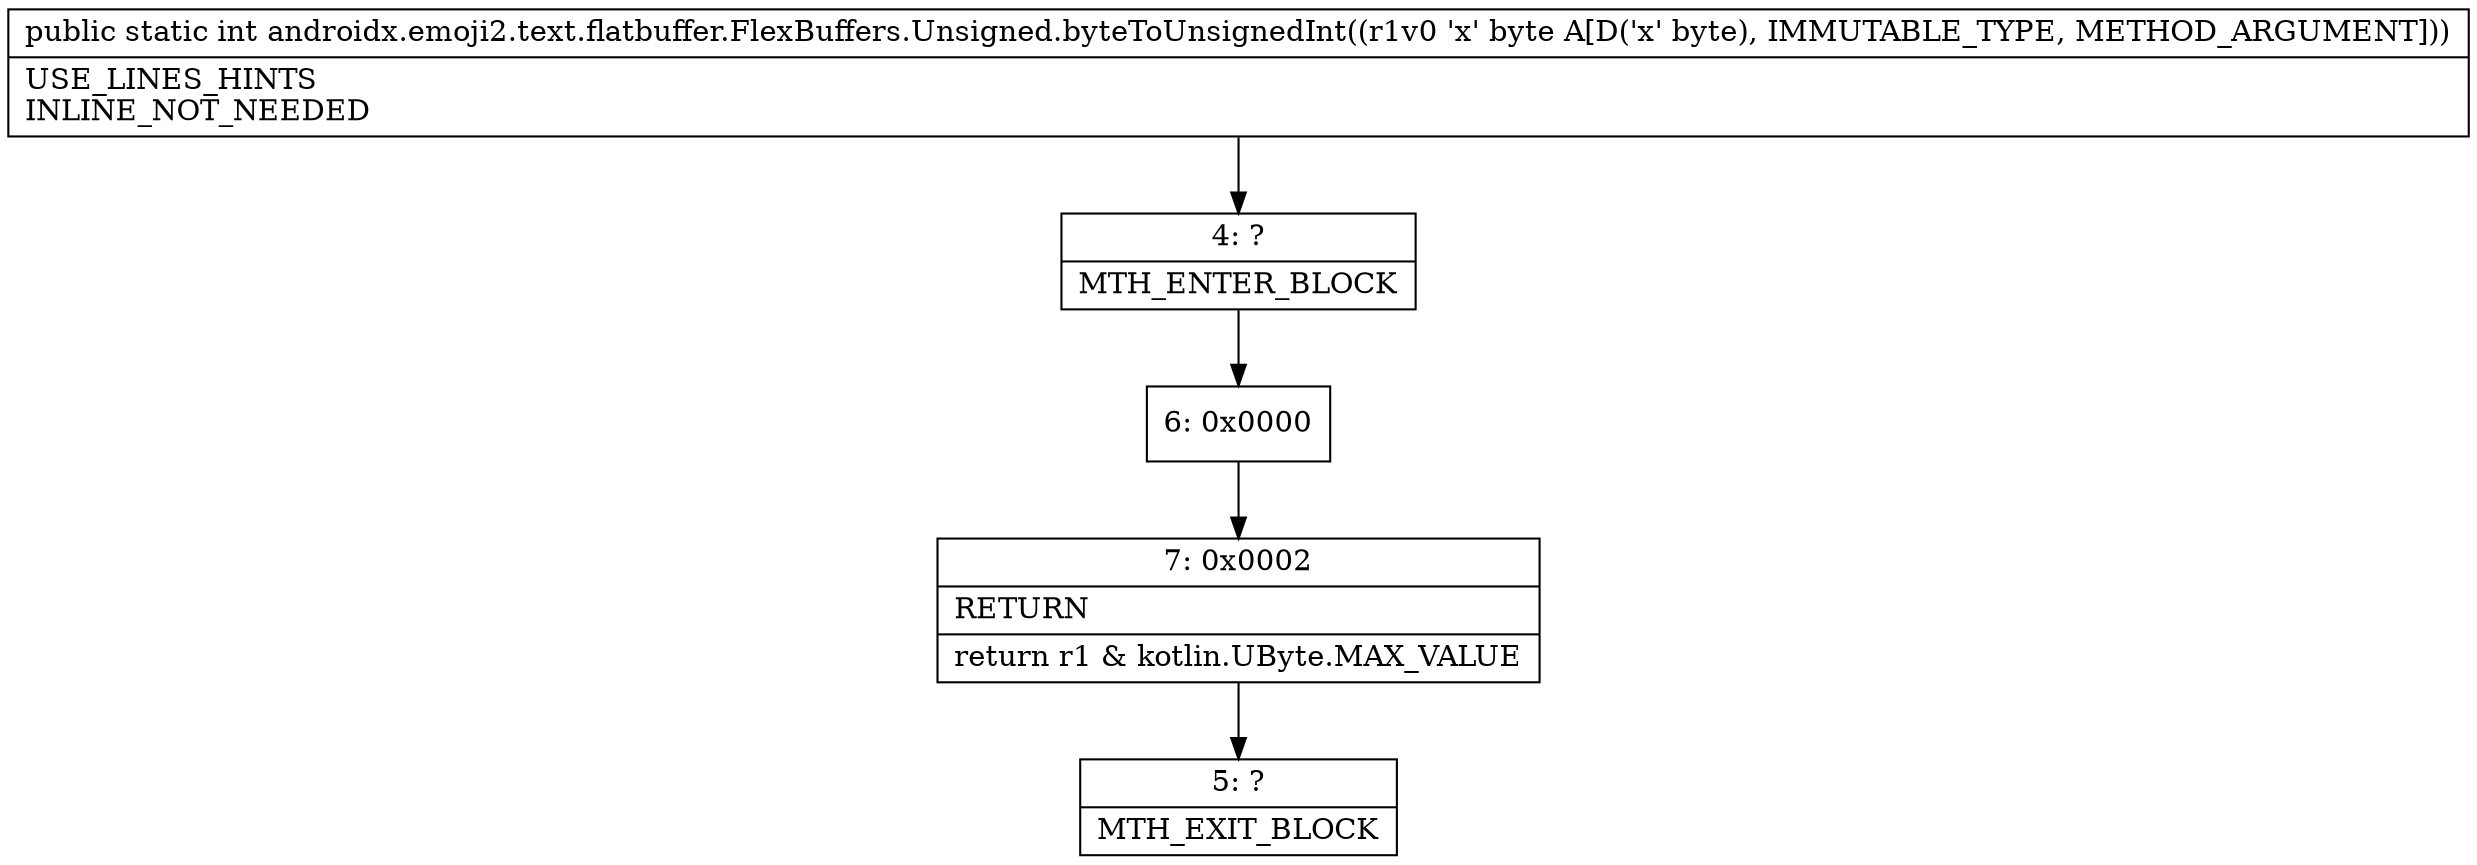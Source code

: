 digraph "CFG forandroidx.emoji2.text.flatbuffer.FlexBuffers.Unsigned.byteToUnsignedInt(B)I" {
Node_4 [shape=record,label="{4\:\ ?|MTH_ENTER_BLOCK\l}"];
Node_6 [shape=record,label="{6\:\ 0x0000}"];
Node_7 [shape=record,label="{7\:\ 0x0002|RETURN\l|return r1 & kotlin.UByte.MAX_VALUE\l}"];
Node_5 [shape=record,label="{5\:\ ?|MTH_EXIT_BLOCK\l}"];
MethodNode[shape=record,label="{public static int androidx.emoji2.text.flatbuffer.FlexBuffers.Unsigned.byteToUnsignedInt((r1v0 'x' byte A[D('x' byte), IMMUTABLE_TYPE, METHOD_ARGUMENT]))  | USE_LINES_HINTS\lINLINE_NOT_NEEDED\l}"];
MethodNode -> Node_4;Node_4 -> Node_6;
Node_6 -> Node_7;
Node_7 -> Node_5;
}

